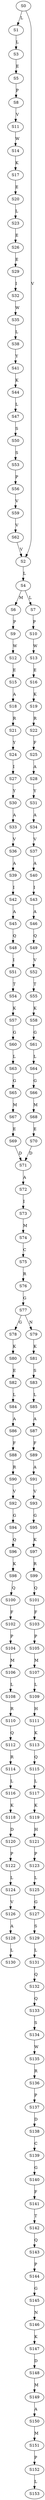 strict digraph  {
	S0 -> S1 [ label = L ];
	S0 -> S2 [ label = V ];
	S1 -> S3 [ label = L ];
	S2 -> S4 [ label = L ];
	S3 -> S5 [ label = E ];
	S4 -> S6 [ label = M ];
	S4 -> S7 [ label = L ];
	S5 -> S8 [ label = P ];
	S6 -> S9 [ label = P ];
	S7 -> S10 [ label = P ];
	S8 -> S11 [ label = V ];
	S9 -> S12 [ label = W ];
	S10 -> S13 [ label = W ];
	S11 -> S14 [ label = W ];
	S12 -> S15 [ label = E ];
	S13 -> S16 [ label = E ];
	S14 -> S17 [ label = K ];
	S15 -> S18 [ label = A ];
	S16 -> S19 [ label = K ];
	S17 -> S20 [ label = E ];
	S18 -> S21 [ label = R ];
	S19 -> S22 [ label = R ];
	S20 -> S23 [ label = L ];
	S21 -> S24 [ label = Y ];
	S22 -> S25 [ label = F ];
	S23 -> S26 [ label = E ];
	S24 -> S27 [ label = I ];
	S25 -> S28 [ label = A ];
	S26 -> S29 [ label = E ];
	S27 -> S30 [ label = Y ];
	S28 -> S31 [ label = Y ];
	S29 -> S32 [ label = I ];
	S30 -> S33 [ label = A ];
	S31 -> S34 [ label = A ];
	S32 -> S35 [ label = W ];
	S33 -> S36 [ label = V ];
	S34 -> S37 [ label = V ];
	S35 -> S38 [ label = L ];
	S36 -> S39 [ label = A ];
	S37 -> S40 [ label = A ];
	S38 -> S41 [ label = Y ];
	S39 -> S42 [ label = I ];
	S40 -> S43 [ label = I ];
	S41 -> S44 [ label = K ];
	S42 -> S45 [ label = A ];
	S43 -> S46 [ label = A ];
	S44 -> S47 [ label = L ];
	S45 -> S48 [ label = Q ];
	S46 -> S49 [ label = Q ];
	S47 -> S50 [ label = S ];
	S48 -> S51 [ label = I ];
	S49 -> S52 [ label = V ];
	S50 -> S53 [ label = S ];
	S51 -> S54 [ label = T ];
	S52 -> S55 [ label = T ];
	S53 -> S56 [ label = P ];
	S54 -> S57 [ label = K ];
	S55 -> S58 [ label = K ];
	S56 -> S59 [ label = V ];
	S57 -> S60 [ label = G ];
	S58 -> S61 [ label = G ];
	S59 -> S62 [ label = V ];
	S60 -> S63 [ label = L ];
	S61 -> S64 [ label = L ];
	S62 -> S2 [ label = V ];
	S63 -> S65 [ label = G ];
	S64 -> S66 [ label = G ];
	S65 -> S67 [ label = M ];
	S66 -> S68 [ label = M ];
	S67 -> S69 [ label = E ];
	S68 -> S70 [ label = E ];
	S69 -> S71 [ label = D ];
	S70 -> S71 [ label = D ];
	S71 -> S72 [ label = A ];
	S72 -> S73 [ label = I ];
	S73 -> S74 [ label = M ];
	S74 -> S75 [ label = C ];
	S75 -> S76 [ label = R ];
	S76 -> S77 [ label = G ];
	S77 -> S78 [ label = G ];
	S77 -> S79 [ label = N ];
	S78 -> S80 [ label = K ];
	S79 -> S81 [ label = K ];
	S80 -> S82 [ label = E ];
	S81 -> S83 [ label = S ];
	S82 -> S84 [ label = L ];
	S83 -> S85 [ label = L ];
	S84 -> S86 [ label = A ];
	S85 -> S87 [ label = A ];
	S86 -> S88 [ label = F ];
	S87 -> S89 [ label = F ];
	S88 -> S90 [ label = R ];
	S89 -> S91 [ label = A ];
	S90 -> S92 [ label = V ];
	S91 -> S93 [ label = V ];
	S92 -> S94 [ label = G ];
	S93 -> S95 [ label = G ];
	S94 -> S96 [ label = Q ];
	S95 -> S97 [ label = K ];
	S96 -> S98 [ label = K ];
	S97 -> S99 [ label = R ];
	S98 -> S100 [ label = Q ];
	S99 -> S101 [ label = Q ];
	S100 -> S102 [ label = F ];
	S101 -> S103 [ label = F ];
	S102 -> S104 [ label = P ];
	S103 -> S105 [ label = P ];
	S104 -> S106 [ label = M ];
	S105 -> S107 [ label = M ];
	S106 -> S108 [ label = L ];
	S107 -> S109 [ label = L ];
	S108 -> S110 [ label = R ];
	S109 -> S111 [ label = H ];
	S110 -> S112 [ label = Q ];
	S111 -> S113 [ label = K ];
	S112 -> S114 [ label = R ];
	S113 -> S115 [ label = Q ];
	S114 -> S116 [ label = L ];
	S115 -> S117 [ label = L ];
	S116 -> S118 [ label = K ];
	S117 -> S119 [ label = K ];
	S118 -> S120 [ label = D ];
	S119 -> S121 [ label = H ];
	S120 -> S122 [ label = P ];
	S121 -> S123 [ label = P ];
	S122 -> S124 [ label = L ];
	S123 -> S125 [ label = L ];
	S124 -> S126 [ label = V ];
	S125 -> S127 [ label = G ];
	S126 -> S128 [ label = A ];
	S127 -> S129 [ label = S ];
	S128 -> S130 [ label = L ];
	S129 -> S131 [ label = L ];
	S131 -> S132 [ label = Q ];
	S132 -> S133 [ label = Q ];
	S133 -> S134 [ label = S ];
	S134 -> S135 [ label = W ];
	S135 -> S136 [ label = R ];
	S136 -> S137 [ label = P ];
	S137 -> S138 [ label = D ];
	S138 -> S139 [ label = C ];
	S139 -> S140 [ label = G ];
	S140 -> S141 [ label = F ];
	S141 -> S142 [ label = T ];
	S142 -> S143 [ label = Q ];
	S143 -> S144 [ label = P ];
	S144 -> S145 [ label = G ];
	S145 -> S146 [ label = N ];
	S146 -> S147 [ label = K ];
	S147 -> S148 [ label = D ];
	S148 -> S149 [ label = M ];
	S149 -> S150 [ label = A ];
	S150 -> S151 [ label = M ];
	S151 -> S152 [ label = P ];
	S152 -> S153 [ label = L ];
}
